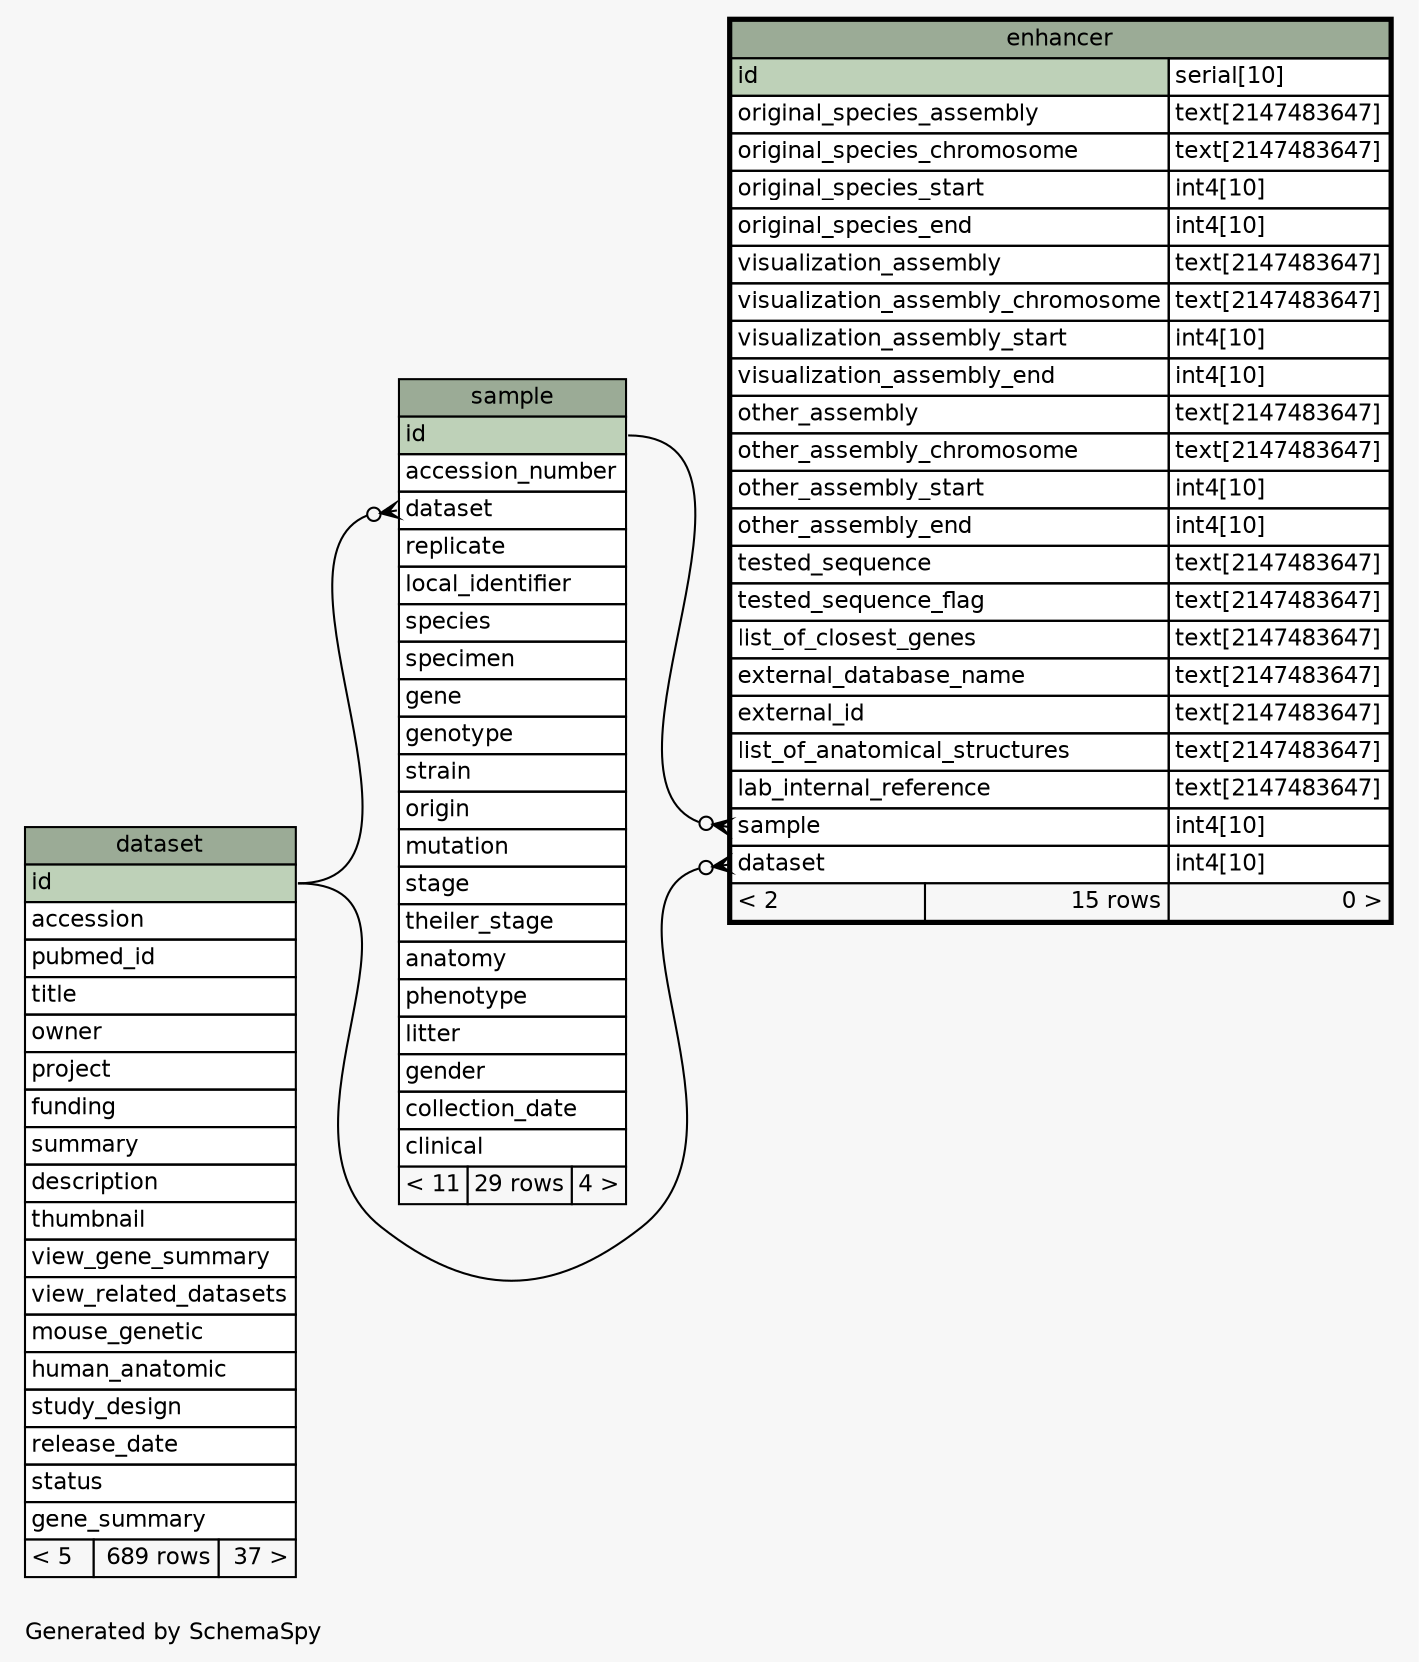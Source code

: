 // dot 2.38.0 on Linux 4.4.0-53-generic
// SchemaSpy rev 590
digraph "oneDegreeRelationshipsDiagram" {
  graph [
    rankdir="RL"
    bgcolor="#f7f7f7"
    label="\nGenerated by SchemaSpy"
    labeljust="l"
    nodesep="0.18"
    ranksep="0.46"
    fontname="Helvetica"
    fontsize="11"
  ];
  node [
    fontname="Helvetica"
    fontsize="11"
    shape="plaintext"
  ];
  edge [
    arrowsize="0.8"
  ];
  "enhancer":"dataset":w -> "dataset":"id":e [arrowhead=none dir=back arrowtail=crowodot];
  "enhancer":"sample":w -> "sample":"id":e [arrowhead=none dir=back arrowtail=crowodot];
  "sample":"dataset":w -> "dataset":"id":e [arrowhead=none dir=back arrowtail=crowodot];
  "dataset" [
    label=<
    <TABLE BORDER="0" CELLBORDER="1" CELLSPACING="0" BGCOLOR="#ffffff">
      <TR><TD COLSPAN="3" BGCOLOR="#9bab96" ALIGN="CENTER">dataset</TD></TR>
      <TR><TD PORT="id" COLSPAN="3" BGCOLOR="#bed1b8" ALIGN="LEFT">id</TD></TR>
      <TR><TD PORT="accession" COLSPAN="3" ALIGN="LEFT">accession</TD></TR>
      <TR><TD PORT="pubmed_id" COLSPAN="3" ALIGN="LEFT">pubmed_id</TD></TR>
      <TR><TD PORT="title" COLSPAN="3" ALIGN="LEFT">title</TD></TR>
      <TR><TD PORT="owner" COLSPAN="3" ALIGN="LEFT">owner</TD></TR>
      <TR><TD PORT="project" COLSPAN="3" ALIGN="LEFT">project</TD></TR>
      <TR><TD PORT="funding" COLSPAN="3" ALIGN="LEFT">funding</TD></TR>
      <TR><TD PORT="summary" COLSPAN="3" ALIGN="LEFT">summary</TD></TR>
      <TR><TD PORT="description" COLSPAN="3" ALIGN="LEFT">description</TD></TR>
      <TR><TD PORT="thumbnail" COLSPAN="3" ALIGN="LEFT">thumbnail</TD></TR>
      <TR><TD PORT="view_gene_summary" COLSPAN="3" ALIGN="LEFT">view_gene_summary</TD></TR>
      <TR><TD PORT="view_related_datasets" COLSPAN="3" ALIGN="LEFT">view_related_datasets</TD></TR>
      <TR><TD PORT="mouse_genetic" COLSPAN="3" ALIGN="LEFT">mouse_genetic</TD></TR>
      <TR><TD PORT="human_anatomic" COLSPAN="3" ALIGN="LEFT">human_anatomic</TD></TR>
      <TR><TD PORT="study_design" COLSPAN="3" ALIGN="LEFT">study_design</TD></TR>
      <TR><TD PORT="release_date" COLSPAN="3" ALIGN="LEFT">release_date</TD></TR>
      <TR><TD PORT="status" COLSPAN="3" ALIGN="LEFT">status</TD></TR>
      <TR><TD PORT="gene_summary" COLSPAN="3" ALIGN="LEFT">gene_summary</TD></TR>
      <TR><TD ALIGN="LEFT" BGCOLOR="#f7f7f7">&lt; 5</TD><TD ALIGN="RIGHT" BGCOLOR="#f7f7f7">689 rows</TD><TD ALIGN="RIGHT" BGCOLOR="#f7f7f7">37 &gt;</TD></TR>
    </TABLE>>
    URL="dataset.html"
    tooltip="dataset"
  ];
  "enhancer" [
    label=<
    <TABLE BORDER="2" CELLBORDER="1" CELLSPACING="0" BGCOLOR="#ffffff">
      <TR><TD COLSPAN="3" BGCOLOR="#9bab96" ALIGN="CENTER">enhancer</TD></TR>
      <TR><TD PORT="id" COLSPAN="2" BGCOLOR="#bed1b8" ALIGN="LEFT">id</TD><TD PORT="id.type" ALIGN="LEFT">serial[10]</TD></TR>
      <TR><TD PORT="original_species_assembly" COLSPAN="2" ALIGN="LEFT">original_species_assembly</TD><TD PORT="original_species_assembly.type" ALIGN="LEFT">text[2147483647]</TD></TR>
      <TR><TD PORT="original_species_chromosome" COLSPAN="2" ALIGN="LEFT">original_species_chromosome</TD><TD PORT="original_species_chromosome.type" ALIGN="LEFT">text[2147483647]</TD></TR>
      <TR><TD PORT="original_species_start" COLSPAN="2" ALIGN="LEFT">original_species_start</TD><TD PORT="original_species_start.type" ALIGN="LEFT">int4[10]</TD></TR>
      <TR><TD PORT="original_species_end" COLSPAN="2" ALIGN="LEFT">original_species_end</TD><TD PORT="original_species_end.type" ALIGN="LEFT">int4[10]</TD></TR>
      <TR><TD PORT="visualization_assembly" COLSPAN="2" ALIGN="LEFT">visualization_assembly</TD><TD PORT="visualization_assembly.type" ALIGN="LEFT">text[2147483647]</TD></TR>
      <TR><TD PORT="visualization_assembly_chromosome" COLSPAN="2" ALIGN="LEFT">visualization_assembly_chromosome</TD><TD PORT="visualization_assembly_chromosome.type" ALIGN="LEFT">text[2147483647]</TD></TR>
      <TR><TD PORT="visualization_assembly_start" COLSPAN="2" ALIGN="LEFT">visualization_assembly_start</TD><TD PORT="visualization_assembly_start.type" ALIGN="LEFT">int4[10]</TD></TR>
      <TR><TD PORT="visualization_assembly_end" COLSPAN="2" ALIGN="LEFT">visualization_assembly_end</TD><TD PORT="visualization_assembly_end.type" ALIGN="LEFT">int4[10]</TD></TR>
      <TR><TD PORT="other_assembly" COLSPAN="2" ALIGN="LEFT">other_assembly</TD><TD PORT="other_assembly.type" ALIGN="LEFT">text[2147483647]</TD></TR>
      <TR><TD PORT="other_assembly_chromosome" COLSPAN="2" ALIGN="LEFT">other_assembly_chromosome</TD><TD PORT="other_assembly_chromosome.type" ALIGN="LEFT">text[2147483647]</TD></TR>
      <TR><TD PORT="other_assembly_start" COLSPAN="2" ALIGN="LEFT">other_assembly_start</TD><TD PORT="other_assembly_start.type" ALIGN="LEFT">int4[10]</TD></TR>
      <TR><TD PORT="other_assembly_end" COLSPAN="2" ALIGN="LEFT">other_assembly_end</TD><TD PORT="other_assembly_end.type" ALIGN="LEFT">int4[10]</TD></TR>
      <TR><TD PORT="tested_sequence" COLSPAN="2" ALIGN="LEFT">tested_sequence</TD><TD PORT="tested_sequence.type" ALIGN="LEFT">text[2147483647]</TD></TR>
      <TR><TD PORT="tested_sequence_flag" COLSPAN="2" ALIGN="LEFT">tested_sequence_flag</TD><TD PORT="tested_sequence_flag.type" ALIGN="LEFT">text[2147483647]</TD></TR>
      <TR><TD PORT="list_of_closest_genes" COLSPAN="2" ALIGN="LEFT">list_of_closest_genes</TD><TD PORT="list_of_closest_genes.type" ALIGN="LEFT">text[2147483647]</TD></TR>
      <TR><TD PORT="external_database_name" COLSPAN="2" ALIGN="LEFT">external_database_name</TD><TD PORT="external_database_name.type" ALIGN="LEFT">text[2147483647]</TD></TR>
      <TR><TD PORT="external_id" COLSPAN="2" ALIGN="LEFT">external_id</TD><TD PORT="external_id.type" ALIGN="LEFT">text[2147483647]</TD></TR>
      <TR><TD PORT="list_of_anatomical_structures" COLSPAN="2" ALIGN="LEFT">list_of_anatomical_structures</TD><TD PORT="list_of_anatomical_structures.type" ALIGN="LEFT">text[2147483647]</TD></TR>
      <TR><TD PORT="lab_internal_reference" COLSPAN="2" ALIGN="LEFT">lab_internal_reference</TD><TD PORT="lab_internal_reference.type" ALIGN="LEFT">text[2147483647]</TD></TR>
      <TR><TD PORT="sample" COLSPAN="2" ALIGN="LEFT">sample</TD><TD PORT="sample.type" ALIGN="LEFT">int4[10]</TD></TR>
      <TR><TD PORT="dataset" COLSPAN="2" ALIGN="LEFT">dataset</TD><TD PORT="dataset.type" ALIGN="LEFT">int4[10]</TD></TR>
      <TR><TD ALIGN="LEFT" BGCOLOR="#f7f7f7">&lt; 2</TD><TD ALIGN="RIGHT" BGCOLOR="#f7f7f7">15 rows</TD><TD ALIGN="RIGHT" BGCOLOR="#f7f7f7">0 &gt;</TD></TR>
    </TABLE>>
    URL="enhancer.html"
    tooltip="enhancer"
  ];
  "sample" [
    label=<
    <TABLE BORDER="0" CELLBORDER="1" CELLSPACING="0" BGCOLOR="#ffffff">
      <TR><TD COLSPAN="3" BGCOLOR="#9bab96" ALIGN="CENTER">sample</TD></TR>
      <TR><TD PORT="id" COLSPAN="3" BGCOLOR="#bed1b8" ALIGN="LEFT">id</TD></TR>
      <TR><TD PORT="accession_number" COLSPAN="3" ALIGN="LEFT">accession_number</TD></TR>
      <TR><TD PORT="dataset" COLSPAN="3" ALIGN="LEFT">dataset</TD></TR>
      <TR><TD PORT="replicate" COLSPAN="3" ALIGN="LEFT">replicate</TD></TR>
      <TR><TD PORT="local_identifier" COLSPAN="3" ALIGN="LEFT">local_identifier</TD></TR>
      <TR><TD PORT="species" COLSPAN="3" ALIGN="LEFT">species</TD></TR>
      <TR><TD PORT="specimen" COLSPAN="3" ALIGN="LEFT">specimen</TD></TR>
      <TR><TD PORT="gene" COLSPAN="3" ALIGN="LEFT">gene</TD></TR>
      <TR><TD PORT="genotype" COLSPAN="3" ALIGN="LEFT">genotype</TD></TR>
      <TR><TD PORT="strain" COLSPAN="3" ALIGN="LEFT">strain</TD></TR>
      <TR><TD PORT="origin" COLSPAN="3" ALIGN="LEFT">origin</TD></TR>
      <TR><TD PORT="mutation" COLSPAN="3" ALIGN="LEFT">mutation</TD></TR>
      <TR><TD PORT="stage" COLSPAN="3" ALIGN="LEFT">stage</TD></TR>
      <TR><TD PORT="theiler_stage" COLSPAN="3" ALIGN="LEFT">theiler_stage</TD></TR>
      <TR><TD PORT="anatomy" COLSPAN="3" ALIGN="LEFT">anatomy</TD></TR>
      <TR><TD PORT="phenotype" COLSPAN="3" ALIGN="LEFT">phenotype</TD></TR>
      <TR><TD PORT="litter" COLSPAN="3" ALIGN="LEFT">litter</TD></TR>
      <TR><TD PORT="gender" COLSPAN="3" ALIGN="LEFT">gender</TD></TR>
      <TR><TD PORT="collection_date" COLSPAN="3" ALIGN="LEFT">collection_date</TD></TR>
      <TR><TD PORT="clinical" COLSPAN="3" ALIGN="LEFT">clinical</TD></TR>
      <TR><TD ALIGN="LEFT" BGCOLOR="#f7f7f7">&lt; 11</TD><TD ALIGN="RIGHT" BGCOLOR="#f7f7f7">29 rows</TD><TD ALIGN="RIGHT" BGCOLOR="#f7f7f7">4 &gt;</TD></TR>
    </TABLE>>
    URL="sample.html"
    tooltip="sample"
  ];
}
